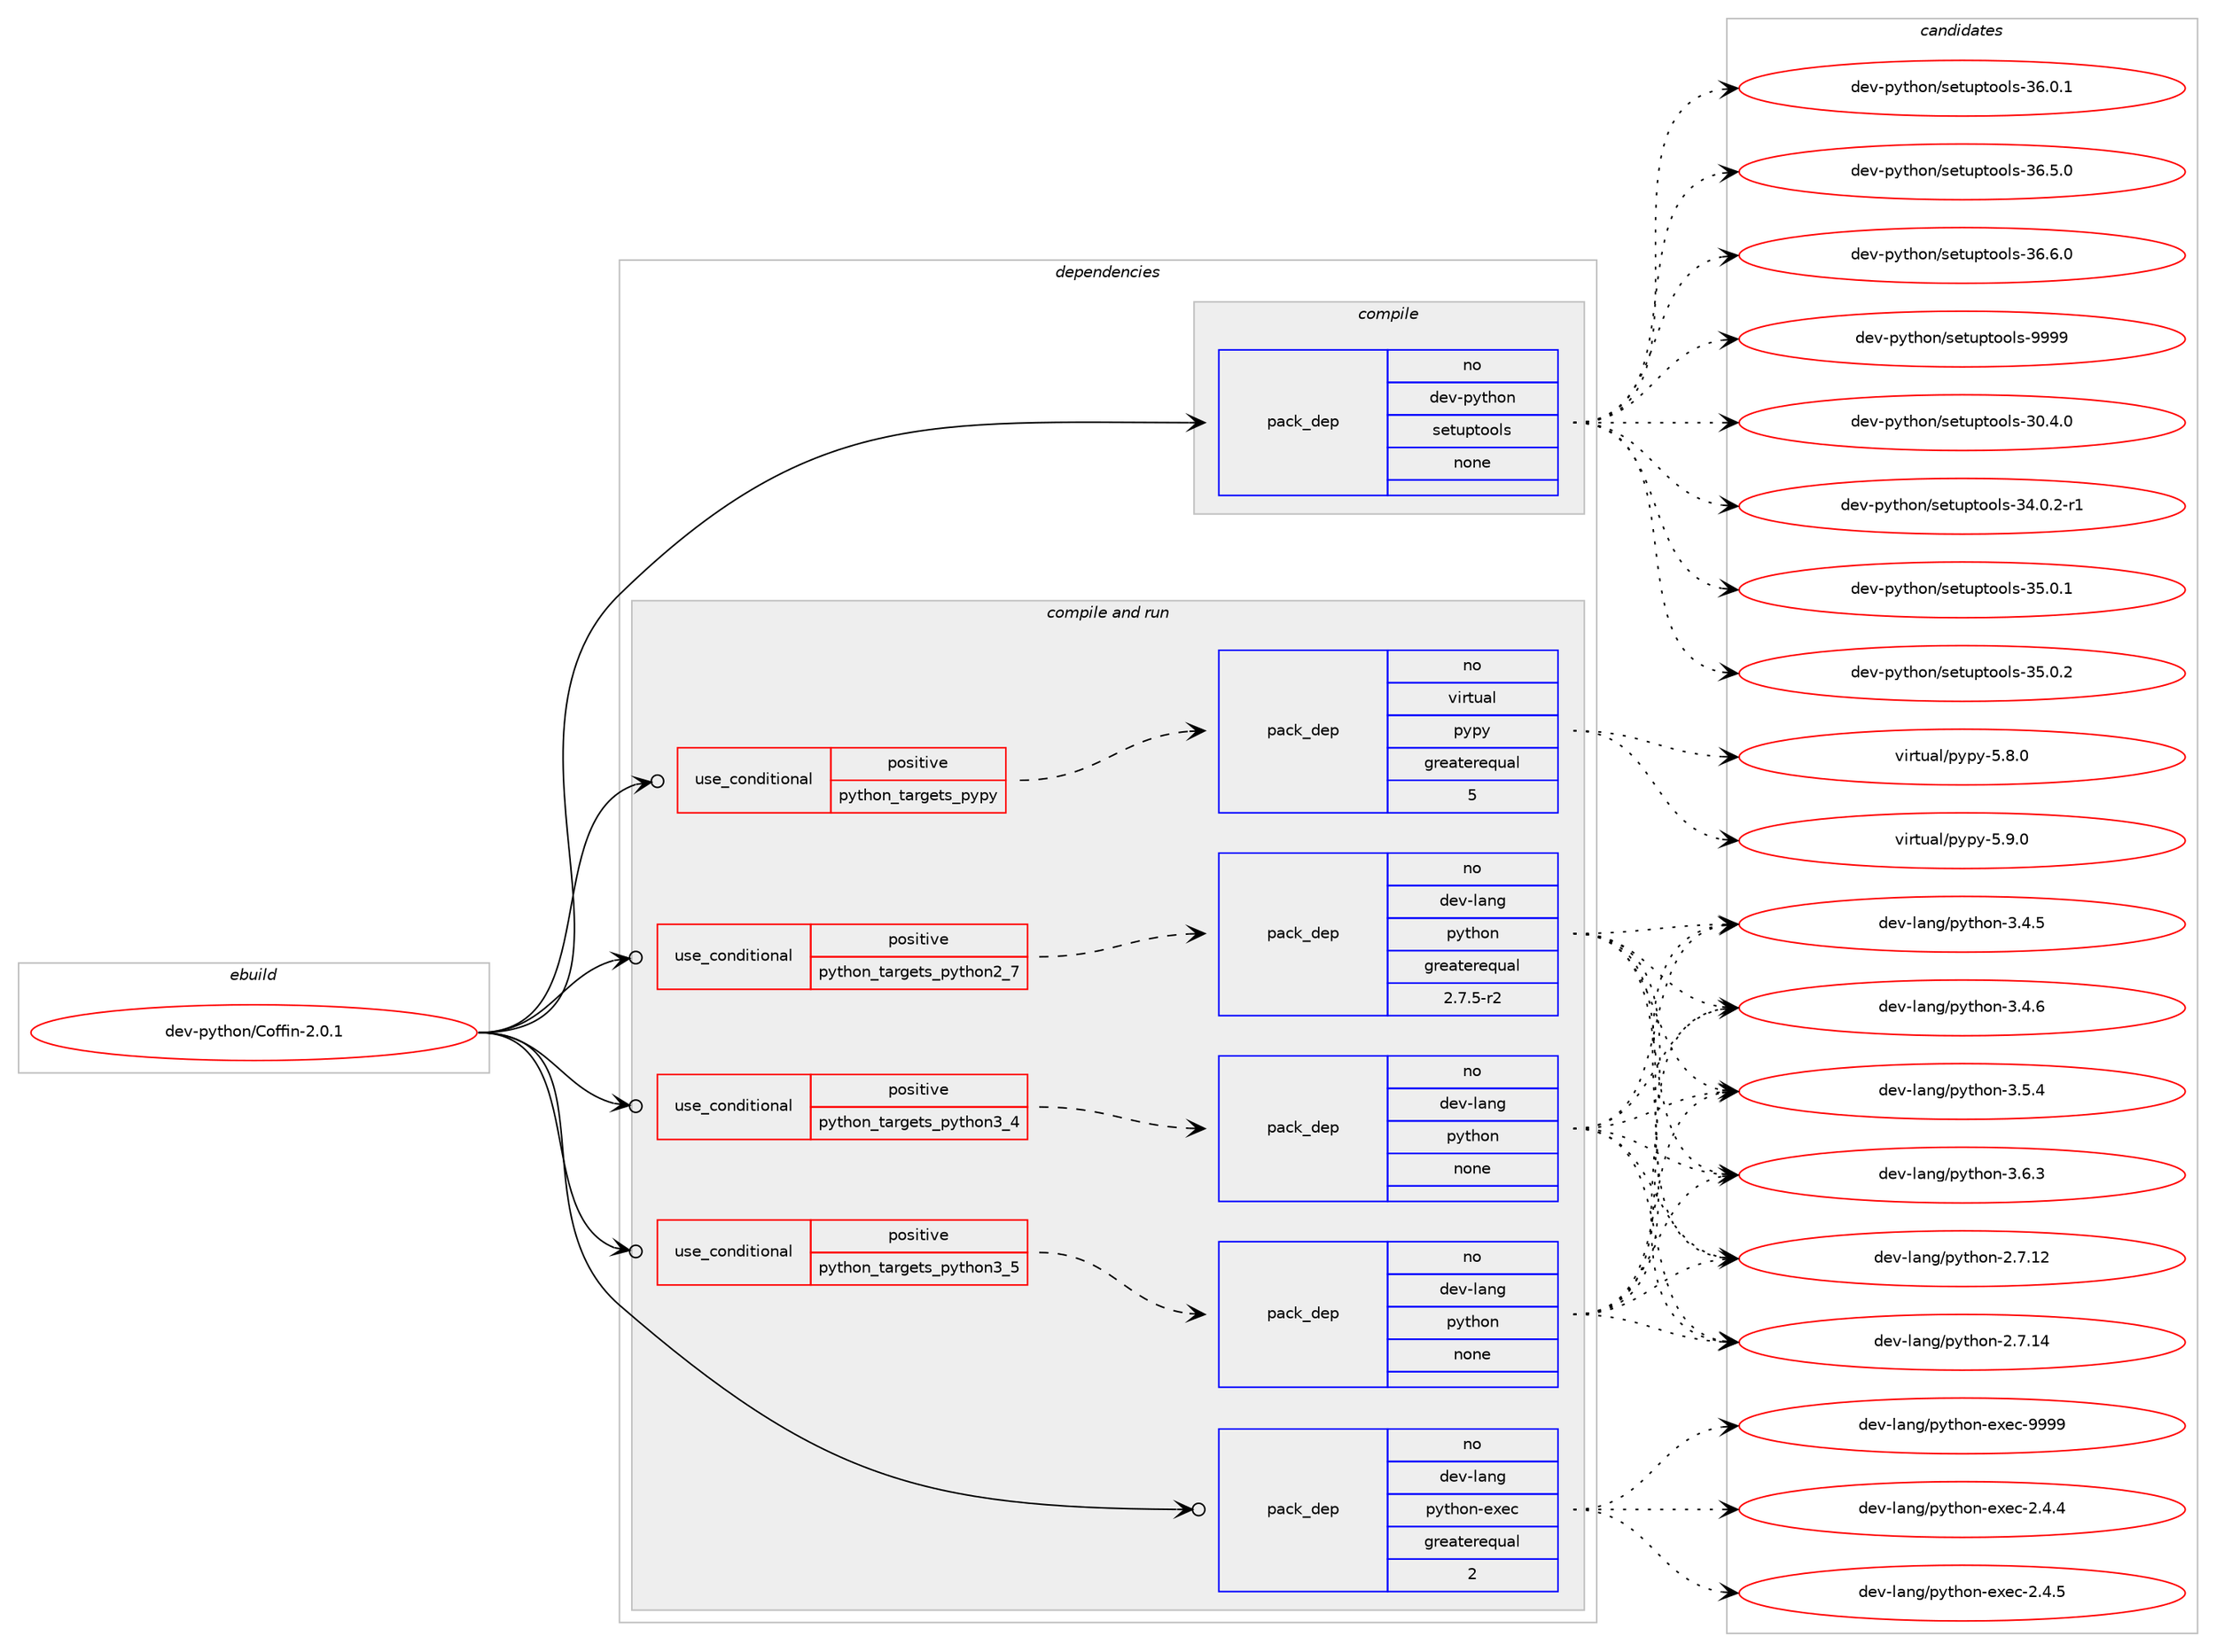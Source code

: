 digraph prolog {

# *************
# Graph options
# *************

newrank=true;
concentrate=true;
compound=true;
graph [rankdir=LR,fontname=Helvetica,fontsize=10,ranksep=1.5];#, ranksep=2.5, nodesep=0.2];
edge  [arrowhead=vee];
node  [fontname=Helvetica,fontsize=10];

# **********
# The ebuild
# **********

subgraph cluster_leftcol {
color=gray;
rank=same;
label=<<i>ebuild</i>>;
id [label="dev-python/Coffin-2.0.1", color=red, width=4, href="../dev-python/Coffin-2.0.1.svg"];
}

# ****************
# The dependencies
# ****************

subgraph cluster_midcol {
color=gray;
label=<<i>dependencies</i>>;
subgraph cluster_compile {
fillcolor="#eeeeee";
style=filled;
label=<<i>compile</i>>;
subgraph pack111852 {
dependency144519 [label=<<TABLE BORDER="0" CELLBORDER="1" CELLSPACING="0" CELLPADDING="4" WIDTH="220"><TR><TD ROWSPAN="6" CELLPADDING="30">pack_dep</TD></TR><TR><TD WIDTH="110">no</TD></TR><TR><TD>dev-python</TD></TR><TR><TD>setuptools</TD></TR><TR><TD>none</TD></TR><TR><TD></TD></TR></TABLE>>, shape=none, color=blue];
}
id:e -> dependency144519:w [weight=20,style="solid",arrowhead="vee"];
}
subgraph cluster_compileandrun {
fillcolor="#eeeeee";
style=filled;
label=<<i>compile and run</i>>;
subgraph cond28855 {
dependency144520 [label=<<TABLE BORDER="0" CELLBORDER="1" CELLSPACING="0" CELLPADDING="4"><TR><TD ROWSPAN="3" CELLPADDING="10">use_conditional</TD></TR><TR><TD>positive</TD></TR><TR><TD>python_targets_pypy</TD></TR></TABLE>>, shape=none, color=red];
subgraph pack111853 {
dependency144521 [label=<<TABLE BORDER="0" CELLBORDER="1" CELLSPACING="0" CELLPADDING="4" WIDTH="220"><TR><TD ROWSPAN="6" CELLPADDING="30">pack_dep</TD></TR><TR><TD WIDTH="110">no</TD></TR><TR><TD>virtual</TD></TR><TR><TD>pypy</TD></TR><TR><TD>greaterequal</TD></TR><TR><TD>5</TD></TR></TABLE>>, shape=none, color=blue];
}
dependency144520:e -> dependency144521:w [weight=20,style="dashed",arrowhead="vee"];
}
id:e -> dependency144520:w [weight=20,style="solid",arrowhead="odotvee"];
subgraph cond28856 {
dependency144522 [label=<<TABLE BORDER="0" CELLBORDER="1" CELLSPACING="0" CELLPADDING="4"><TR><TD ROWSPAN="3" CELLPADDING="10">use_conditional</TD></TR><TR><TD>positive</TD></TR><TR><TD>python_targets_python2_7</TD></TR></TABLE>>, shape=none, color=red];
subgraph pack111854 {
dependency144523 [label=<<TABLE BORDER="0" CELLBORDER="1" CELLSPACING="0" CELLPADDING="4" WIDTH="220"><TR><TD ROWSPAN="6" CELLPADDING="30">pack_dep</TD></TR><TR><TD WIDTH="110">no</TD></TR><TR><TD>dev-lang</TD></TR><TR><TD>python</TD></TR><TR><TD>greaterequal</TD></TR><TR><TD>2.7.5-r2</TD></TR></TABLE>>, shape=none, color=blue];
}
dependency144522:e -> dependency144523:w [weight=20,style="dashed",arrowhead="vee"];
}
id:e -> dependency144522:w [weight=20,style="solid",arrowhead="odotvee"];
subgraph cond28857 {
dependency144524 [label=<<TABLE BORDER="0" CELLBORDER="1" CELLSPACING="0" CELLPADDING="4"><TR><TD ROWSPAN="3" CELLPADDING="10">use_conditional</TD></TR><TR><TD>positive</TD></TR><TR><TD>python_targets_python3_4</TD></TR></TABLE>>, shape=none, color=red];
subgraph pack111855 {
dependency144525 [label=<<TABLE BORDER="0" CELLBORDER="1" CELLSPACING="0" CELLPADDING="4" WIDTH="220"><TR><TD ROWSPAN="6" CELLPADDING="30">pack_dep</TD></TR><TR><TD WIDTH="110">no</TD></TR><TR><TD>dev-lang</TD></TR><TR><TD>python</TD></TR><TR><TD>none</TD></TR><TR><TD></TD></TR></TABLE>>, shape=none, color=blue];
}
dependency144524:e -> dependency144525:w [weight=20,style="dashed",arrowhead="vee"];
}
id:e -> dependency144524:w [weight=20,style="solid",arrowhead="odotvee"];
subgraph cond28858 {
dependency144526 [label=<<TABLE BORDER="0" CELLBORDER="1" CELLSPACING="0" CELLPADDING="4"><TR><TD ROWSPAN="3" CELLPADDING="10">use_conditional</TD></TR><TR><TD>positive</TD></TR><TR><TD>python_targets_python3_5</TD></TR></TABLE>>, shape=none, color=red];
subgraph pack111856 {
dependency144527 [label=<<TABLE BORDER="0" CELLBORDER="1" CELLSPACING="0" CELLPADDING="4" WIDTH="220"><TR><TD ROWSPAN="6" CELLPADDING="30">pack_dep</TD></TR><TR><TD WIDTH="110">no</TD></TR><TR><TD>dev-lang</TD></TR><TR><TD>python</TD></TR><TR><TD>none</TD></TR><TR><TD></TD></TR></TABLE>>, shape=none, color=blue];
}
dependency144526:e -> dependency144527:w [weight=20,style="dashed",arrowhead="vee"];
}
id:e -> dependency144526:w [weight=20,style="solid",arrowhead="odotvee"];
subgraph pack111857 {
dependency144528 [label=<<TABLE BORDER="0" CELLBORDER="1" CELLSPACING="0" CELLPADDING="4" WIDTH="220"><TR><TD ROWSPAN="6" CELLPADDING="30">pack_dep</TD></TR><TR><TD WIDTH="110">no</TD></TR><TR><TD>dev-lang</TD></TR><TR><TD>python-exec</TD></TR><TR><TD>greaterequal</TD></TR><TR><TD>2</TD></TR></TABLE>>, shape=none, color=blue];
}
id:e -> dependency144528:w [weight=20,style="solid",arrowhead="odotvee"];
}
subgraph cluster_run {
fillcolor="#eeeeee";
style=filled;
label=<<i>run</i>>;
}
}

# **************
# The candidates
# **************

subgraph cluster_choices {
rank=same;
color=gray;
label=<<i>candidates</i>>;

subgraph choice111852 {
color=black;
nodesep=1;
choice100101118451121211161041111104711510111611711211611111110811545514846524648 [label="dev-python/setuptools-30.4.0", color=red, width=4,href="../dev-python/setuptools-30.4.0.svg"];
choice1001011184511212111610411111047115101116117112116111111108115455152464846504511449 [label="dev-python/setuptools-34.0.2-r1", color=red, width=4,href="../dev-python/setuptools-34.0.2-r1.svg"];
choice100101118451121211161041111104711510111611711211611111110811545515346484649 [label="dev-python/setuptools-35.0.1", color=red, width=4,href="../dev-python/setuptools-35.0.1.svg"];
choice100101118451121211161041111104711510111611711211611111110811545515346484650 [label="dev-python/setuptools-35.0.2", color=red, width=4,href="../dev-python/setuptools-35.0.2.svg"];
choice100101118451121211161041111104711510111611711211611111110811545515446484649 [label="dev-python/setuptools-36.0.1", color=red, width=4,href="../dev-python/setuptools-36.0.1.svg"];
choice100101118451121211161041111104711510111611711211611111110811545515446534648 [label="dev-python/setuptools-36.5.0", color=red, width=4,href="../dev-python/setuptools-36.5.0.svg"];
choice100101118451121211161041111104711510111611711211611111110811545515446544648 [label="dev-python/setuptools-36.6.0", color=red, width=4,href="../dev-python/setuptools-36.6.0.svg"];
choice10010111845112121116104111110471151011161171121161111111081154557575757 [label="dev-python/setuptools-9999", color=red, width=4,href="../dev-python/setuptools-9999.svg"];
dependency144519:e -> choice100101118451121211161041111104711510111611711211611111110811545514846524648:w [style=dotted,weight="100"];
dependency144519:e -> choice1001011184511212111610411111047115101116117112116111111108115455152464846504511449:w [style=dotted,weight="100"];
dependency144519:e -> choice100101118451121211161041111104711510111611711211611111110811545515346484649:w [style=dotted,weight="100"];
dependency144519:e -> choice100101118451121211161041111104711510111611711211611111110811545515346484650:w [style=dotted,weight="100"];
dependency144519:e -> choice100101118451121211161041111104711510111611711211611111110811545515446484649:w [style=dotted,weight="100"];
dependency144519:e -> choice100101118451121211161041111104711510111611711211611111110811545515446534648:w [style=dotted,weight="100"];
dependency144519:e -> choice100101118451121211161041111104711510111611711211611111110811545515446544648:w [style=dotted,weight="100"];
dependency144519:e -> choice10010111845112121116104111110471151011161171121161111111081154557575757:w [style=dotted,weight="100"];
}
subgraph choice111853 {
color=black;
nodesep=1;
choice1181051141161179710847112121112121455346564648 [label="virtual/pypy-5.8.0", color=red, width=4,href="../virtual/pypy-5.8.0.svg"];
choice1181051141161179710847112121112121455346574648 [label="virtual/pypy-5.9.0", color=red, width=4,href="../virtual/pypy-5.9.0.svg"];
dependency144521:e -> choice1181051141161179710847112121112121455346564648:w [style=dotted,weight="100"];
dependency144521:e -> choice1181051141161179710847112121112121455346574648:w [style=dotted,weight="100"];
}
subgraph choice111854 {
color=black;
nodesep=1;
choice10010111845108971101034711212111610411111045504655464950 [label="dev-lang/python-2.7.12", color=red, width=4,href="../dev-lang/python-2.7.12.svg"];
choice10010111845108971101034711212111610411111045504655464952 [label="dev-lang/python-2.7.14", color=red, width=4,href="../dev-lang/python-2.7.14.svg"];
choice100101118451089711010347112121116104111110455146524653 [label="dev-lang/python-3.4.5", color=red, width=4,href="../dev-lang/python-3.4.5.svg"];
choice100101118451089711010347112121116104111110455146524654 [label="dev-lang/python-3.4.6", color=red, width=4,href="../dev-lang/python-3.4.6.svg"];
choice100101118451089711010347112121116104111110455146534652 [label="dev-lang/python-3.5.4", color=red, width=4,href="../dev-lang/python-3.5.4.svg"];
choice100101118451089711010347112121116104111110455146544651 [label="dev-lang/python-3.6.3", color=red, width=4,href="../dev-lang/python-3.6.3.svg"];
dependency144523:e -> choice10010111845108971101034711212111610411111045504655464950:w [style=dotted,weight="100"];
dependency144523:e -> choice10010111845108971101034711212111610411111045504655464952:w [style=dotted,weight="100"];
dependency144523:e -> choice100101118451089711010347112121116104111110455146524653:w [style=dotted,weight="100"];
dependency144523:e -> choice100101118451089711010347112121116104111110455146524654:w [style=dotted,weight="100"];
dependency144523:e -> choice100101118451089711010347112121116104111110455146534652:w [style=dotted,weight="100"];
dependency144523:e -> choice100101118451089711010347112121116104111110455146544651:w [style=dotted,weight="100"];
}
subgraph choice111855 {
color=black;
nodesep=1;
choice10010111845108971101034711212111610411111045504655464950 [label="dev-lang/python-2.7.12", color=red, width=4,href="../dev-lang/python-2.7.12.svg"];
choice10010111845108971101034711212111610411111045504655464952 [label="dev-lang/python-2.7.14", color=red, width=4,href="../dev-lang/python-2.7.14.svg"];
choice100101118451089711010347112121116104111110455146524653 [label="dev-lang/python-3.4.5", color=red, width=4,href="../dev-lang/python-3.4.5.svg"];
choice100101118451089711010347112121116104111110455146524654 [label="dev-lang/python-3.4.6", color=red, width=4,href="../dev-lang/python-3.4.6.svg"];
choice100101118451089711010347112121116104111110455146534652 [label="dev-lang/python-3.5.4", color=red, width=4,href="../dev-lang/python-3.5.4.svg"];
choice100101118451089711010347112121116104111110455146544651 [label="dev-lang/python-3.6.3", color=red, width=4,href="../dev-lang/python-3.6.3.svg"];
dependency144525:e -> choice10010111845108971101034711212111610411111045504655464950:w [style=dotted,weight="100"];
dependency144525:e -> choice10010111845108971101034711212111610411111045504655464952:w [style=dotted,weight="100"];
dependency144525:e -> choice100101118451089711010347112121116104111110455146524653:w [style=dotted,weight="100"];
dependency144525:e -> choice100101118451089711010347112121116104111110455146524654:w [style=dotted,weight="100"];
dependency144525:e -> choice100101118451089711010347112121116104111110455146534652:w [style=dotted,weight="100"];
dependency144525:e -> choice100101118451089711010347112121116104111110455146544651:w [style=dotted,weight="100"];
}
subgraph choice111856 {
color=black;
nodesep=1;
choice10010111845108971101034711212111610411111045504655464950 [label="dev-lang/python-2.7.12", color=red, width=4,href="../dev-lang/python-2.7.12.svg"];
choice10010111845108971101034711212111610411111045504655464952 [label="dev-lang/python-2.7.14", color=red, width=4,href="../dev-lang/python-2.7.14.svg"];
choice100101118451089711010347112121116104111110455146524653 [label="dev-lang/python-3.4.5", color=red, width=4,href="../dev-lang/python-3.4.5.svg"];
choice100101118451089711010347112121116104111110455146524654 [label="dev-lang/python-3.4.6", color=red, width=4,href="../dev-lang/python-3.4.6.svg"];
choice100101118451089711010347112121116104111110455146534652 [label="dev-lang/python-3.5.4", color=red, width=4,href="../dev-lang/python-3.5.4.svg"];
choice100101118451089711010347112121116104111110455146544651 [label="dev-lang/python-3.6.3", color=red, width=4,href="../dev-lang/python-3.6.3.svg"];
dependency144527:e -> choice10010111845108971101034711212111610411111045504655464950:w [style=dotted,weight="100"];
dependency144527:e -> choice10010111845108971101034711212111610411111045504655464952:w [style=dotted,weight="100"];
dependency144527:e -> choice100101118451089711010347112121116104111110455146524653:w [style=dotted,weight="100"];
dependency144527:e -> choice100101118451089711010347112121116104111110455146524654:w [style=dotted,weight="100"];
dependency144527:e -> choice100101118451089711010347112121116104111110455146534652:w [style=dotted,weight="100"];
dependency144527:e -> choice100101118451089711010347112121116104111110455146544651:w [style=dotted,weight="100"];
}
subgraph choice111857 {
color=black;
nodesep=1;
choice1001011184510897110103471121211161041111104510112010199455046524652 [label="dev-lang/python-exec-2.4.4", color=red, width=4,href="../dev-lang/python-exec-2.4.4.svg"];
choice1001011184510897110103471121211161041111104510112010199455046524653 [label="dev-lang/python-exec-2.4.5", color=red, width=4,href="../dev-lang/python-exec-2.4.5.svg"];
choice10010111845108971101034711212111610411111045101120101994557575757 [label="dev-lang/python-exec-9999", color=red, width=4,href="../dev-lang/python-exec-9999.svg"];
dependency144528:e -> choice1001011184510897110103471121211161041111104510112010199455046524652:w [style=dotted,weight="100"];
dependency144528:e -> choice1001011184510897110103471121211161041111104510112010199455046524653:w [style=dotted,weight="100"];
dependency144528:e -> choice10010111845108971101034711212111610411111045101120101994557575757:w [style=dotted,weight="100"];
}
}

}
